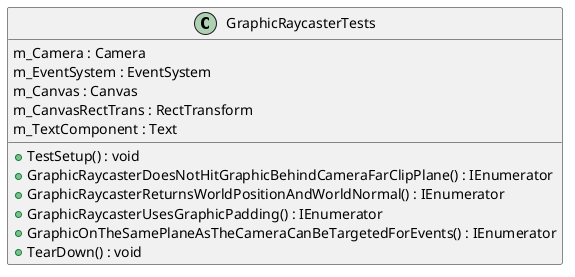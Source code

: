 @startuml
class GraphicRaycasterTests {
    m_Camera : Camera
    m_EventSystem : EventSystem
    m_Canvas : Canvas
    m_CanvasRectTrans : RectTransform
    m_TextComponent : Text
    + TestSetup() : void
    + GraphicRaycasterDoesNotHitGraphicBehindCameraFarClipPlane() : IEnumerator
    + GraphicRaycasterReturnsWorldPositionAndWorldNormal() : IEnumerator
    + GraphicRaycasterUsesGraphicPadding() : IEnumerator
    + GraphicOnTheSamePlaneAsTheCameraCanBeTargetedForEvents() : IEnumerator
    + TearDown() : void
}
@enduml

